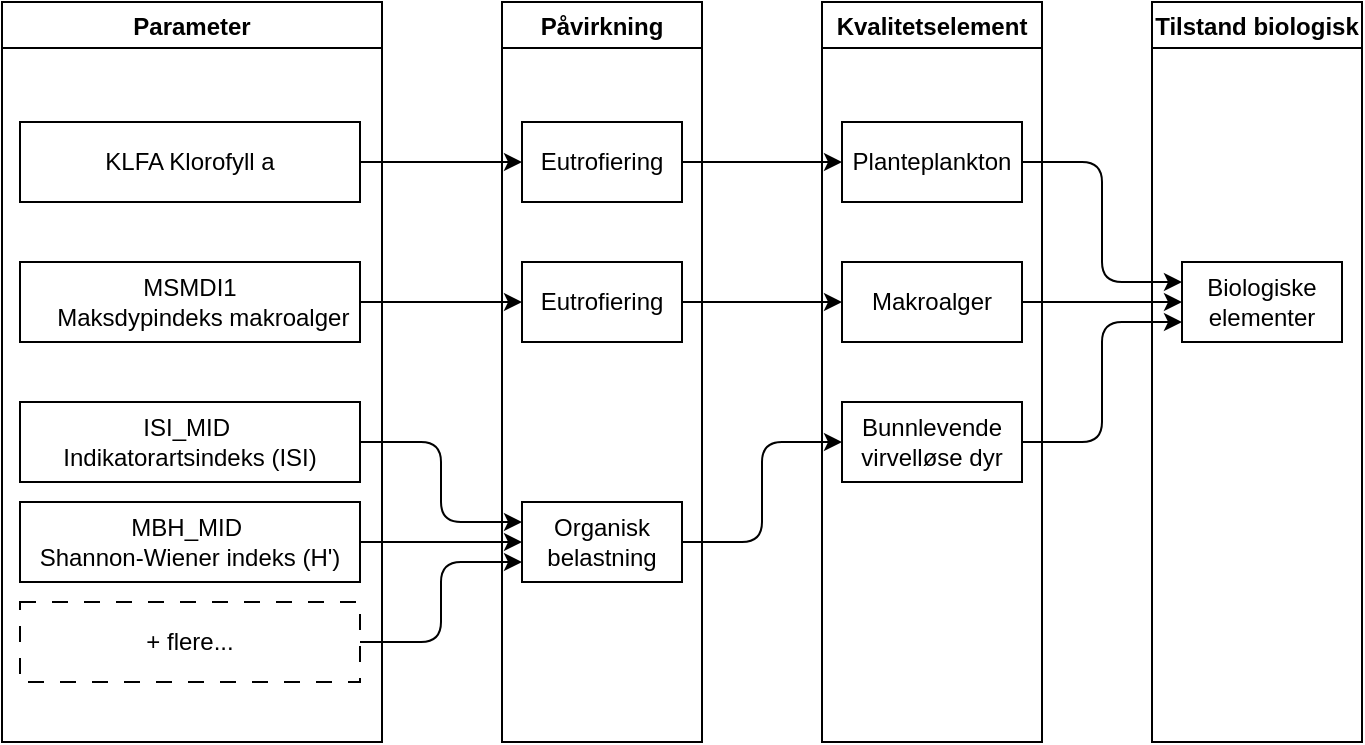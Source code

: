 <mxfile version="28.2.5">
  <diagram name="Page-1" id="hKgmJlj2i8ptv6tC-m2v">
    <mxGraphModel dx="1188" dy="743" grid="1" gridSize="10" guides="1" tooltips="1" connect="1" arrows="1" fold="1" page="1" pageScale="1" pageWidth="827" pageHeight="1169" math="0" shadow="0">
      <root>
        <mxCell id="0" />
        <mxCell id="1" parent="0" />
        <mxCell id="rtQf0lQpv6UuY1po2udC-3" value="Planteplankton" style="whiteSpace=wrap;html=1;" parent="1" vertex="1">
          <mxGeometry x="440" y="90" width="90" height="40" as="geometry" />
        </mxCell>
        <mxCell id="rtQf0lQpv6UuY1po2udC-4" value="" style="edgeStyle=elbowEdgeStyle;elbow=horizontal;html=1;rounded=1;curved=0;sourcePerimeterSpacing=0;targetPerimeterSpacing=0;startSize=6;endSize=6;entryX=0;entryY=0.25;entryDx=0;entryDy=0;" parent="1" source="rtQf0lQpv6UuY1po2udC-3" target="rtQf0lQpv6UuY1po2udC-2" edge="1">
          <mxGeometry relative="1" as="geometry" />
        </mxCell>
        <mxCell id="rtQf0lQpv6UuY1po2udC-2" value="Biologiske elementer" style="whiteSpace=wrap;html=1;" parent="1" vertex="1">
          <mxGeometry x="610" y="160" width="80" height="40" as="geometry" />
        </mxCell>
        <mxCell id="rtQf0lQpv6UuY1po2udC-8" value="Makroalger" style="whiteSpace=wrap;html=1;" parent="1" vertex="1">
          <mxGeometry x="440" y="160" width="90" height="40" as="geometry" />
        </mxCell>
        <mxCell id="rtQf0lQpv6UuY1po2udC-9" value="" style="edgeStyle=elbowEdgeStyle;elbow=horizontal;html=1;rounded=1;curved=0;sourcePerimeterSpacing=0;targetPerimeterSpacing=0;startSize=6;endSize=6;entryX=0;entryY=0.5;entryDx=0;entryDy=0;" parent="1" source="rtQf0lQpv6UuY1po2udC-8" target="rtQf0lQpv6UuY1po2udC-2" edge="1">
          <mxGeometry relative="1" as="geometry">
            <mxPoint x="640" y="250" as="targetPoint" />
          </mxGeometry>
        </mxCell>
        <mxCell id="rtQf0lQpv6UuY1po2udC-11" value="Bunnlevende virvelløse dyr" style="whiteSpace=wrap;html=1;" parent="1" vertex="1">
          <mxGeometry x="440" y="230" width="90" height="40" as="geometry" />
        </mxCell>
        <mxCell id="rtQf0lQpv6UuY1po2udC-12" value="" style="edgeStyle=elbowEdgeStyle;elbow=horizontal;html=1;rounded=1;curved=0;sourcePerimeterSpacing=0;targetPerimeterSpacing=0;startSize=6;endSize=6;entryX=0;entryY=0.75;entryDx=0;entryDy=0;" parent="1" source="rtQf0lQpv6UuY1po2udC-11" target="rtQf0lQpv6UuY1po2udC-2" edge="1">
          <mxGeometry relative="1" as="geometry">
            <mxPoint x="640" y="250" as="targetPoint" />
          </mxGeometry>
        </mxCell>
        <mxCell id="y_GRqJ1ZzVfy5zHWJSPP-1" value="Organisk belastning" style="whiteSpace=wrap;html=1;" vertex="1" parent="1">
          <mxGeometry x="280" y="280" width="80" height="40" as="geometry" />
        </mxCell>
        <mxCell id="y_GRqJ1ZzVfy5zHWJSPP-2" value="" style="edgeStyle=elbowEdgeStyle;elbow=horizontal;html=1;rounded=1;curved=0;sourcePerimeterSpacing=0;targetPerimeterSpacing=0;startSize=6;endSize=6;entryX=0;entryY=0.5;entryDx=0;entryDy=0;" edge="1" parent="1" source="y_GRqJ1ZzVfy5zHWJSPP-1" target="rtQf0lQpv6UuY1po2udC-11">
          <mxGeometry relative="1" as="geometry">
            <mxPoint x="390" y="240" as="targetPoint" />
          </mxGeometry>
        </mxCell>
        <mxCell id="y_GRqJ1ZzVfy5zHWJSPP-3" value="&lt;div&gt;ISI_MID&amp;nbsp;&lt;/div&gt;&lt;div&gt;Indikatorartsindeks (ISI)&lt;/div&gt;" style="whiteSpace=wrap;html=1;" vertex="1" parent="1">
          <mxGeometry x="29" y="230" width="170" height="40" as="geometry" />
        </mxCell>
        <mxCell id="y_GRqJ1ZzVfy5zHWJSPP-4" value="" style="edgeStyle=elbowEdgeStyle;elbow=horizontal;html=1;rounded=1;curved=0;sourcePerimeterSpacing=0;targetPerimeterSpacing=0;startSize=6;endSize=6;entryX=0;entryY=0.25;entryDx=0;entryDy=0;" edge="1" parent="1" source="y_GRqJ1ZzVfy5zHWJSPP-3" target="y_GRqJ1ZzVfy5zHWJSPP-1">
          <mxGeometry relative="1" as="geometry">
            <mxPoint x="240" y="310" as="targetPoint" />
          </mxGeometry>
        </mxCell>
        <mxCell id="y_GRqJ1ZzVfy5zHWJSPP-6" value="Eutrofiering" style="whiteSpace=wrap;html=1;" vertex="1" parent="1">
          <mxGeometry x="280" y="160" width="80" height="40" as="geometry" />
        </mxCell>
        <mxCell id="y_GRqJ1ZzVfy5zHWJSPP-7" value="" style="edgeStyle=elbowEdgeStyle;elbow=horizontal;html=1;rounded=1;curved=0;sourcePerimeterSpacing=0;targetPerimeterSpacing=0;startSize=6;endSize=6;entryX=0;entryY=0.5;entryDx=0;entryDy=0;" edge="1" parent="1" source="y_GRqJ1ZzVfy5zHWJSPP-6" target="rtQf0lQpv6UuY1po2udC-8">
          <mxGeometry relative="1" as="geometry">
            <mxPoint x="400" y="130" as="targetPoint" />
          </mxGeometry>
        </mxCell>
        <mxCell id="y_GRqJ1ZzVfy5zHWJSPP-8" value="&lt;div&gt;MSMDI1&lt;/div&gt;&lt;div&gt;&amp;nbsp; &amp;nbsp; Maksdypindeks makroalger&lt;/div&gt;" style="whiteSpace=wrap;html=1;" vertex="1" parent="1">
          <mxGeometry x="29" y="160" width="170" height="40" as="geometry" />
        </mxCell>
        <mxCell id="y_GRqJ1ZzVfy5zHWJSPP-9" value="" style="edgeStyle=elbowEdgeStyle;elbow=horizontal;html=1;rounded=1;curved=0;sourcePerimeterSpacing=0;targetPerimeterSpacing=0;startSize=6;endSize=6;entryX=0;entryY=0.5;entryDx=0;entryDy=0;" edge="1" parent="1" source="y_GRqJ1ZzVfy5zHWJSPP-8" target="y_GRqJ1ZzVfy5zHWJSPP-6">
          <mxGeometry relative="1" as="geometry">
            <mxPoint x="240" y="240" as="targetPoint" />
          </mxGeometry>
        </mxCell>
        <mxCell id="y_GRqJ1ZzVfy5zHWJSPP-10" value="Eutrofiering" style="whiteSpace=wrap;html=1;" vertex="1" parent="1">
          <mxGeometry x="280" y="90" width="80" height="40" as="geometry" />
        </mxCell>
        <mxCell id="y_GRqJ1ZzVfy5zHWJSPP-11" value="" style="edgeStyle=elbowEdgeStyle;elbow=horizontal;html=1;rounded=1;curved=0;sourcePerimeterSpacing=0;targetPerimeterSpacing=0;startSize=6;endSize=6;entryX=0;entryY=0.5;entryDx=0;entryDy=0;" edge="1" parent="1" source="y_GRqJ1ZzVfy5zHWJSPP-10" target="rtQf0lQpv6UuY1po2udC-3">
          <mxGeometry relative="1" as="geometry">
            <mxPoint x="430" y="50" as="targetPoint" />
          </mxGeometry>
        </mxCell>
        <mxCell id="y_GRqJ1ZzVfy5zHWJSPP-12" value="KLFA Klorofyll a" style="whiteSpace=wrap;html=1;" vertex="1" parent="1">
          <mxGeometry x="29" y="90" width="170" height="40" as="geometry" />
        </mxCell>
        <mxCell id="y_GRqJ1ZzVfy5zHWJSPP-13" value="" style="edgeStyle=elbowEdgeStyle;elbow=horizontal;html=1;rounded=1;curved=0;sourcePerimeterSpacing=0;targetPerimeterSpacing=0;startSize=6;endSize=6;entryX=0;entryY=0.5;entryDx=0;entryDy=0;" edge="1" parent="1" source="y_GRqJ1ZzVfy5zHWJSPP-12" target="y_GRqJ1ZzVfy5zHWJSPP-10">
          <mxGeometry relative="1" as="geometry">
            <mxPoint x="240" y="170" as="targetPoint" />
          </mxGeometry>
        </mxCell>
        <mxCell id="y_GRqJ1ZzVfy5zHWJSPP-15" value="&lt;div&gt;MBH_MID&amp;nbsp;&lt;/div&gt;&lt;div&gt;Shannon-Wiener indeks (H&#39;)&lt;/div&gt;" style="whiteSpace=wrap;html=1;" vertex="1" parent="1">
          <mxGeometry x="29" y="280" width="170" height="40" as="geometry" />
        </mxCell>
        <mxCell id="y_GRqJ1ZzVfy5zHWJSPP-16" value="" style="edgeStyle=elbowEdgeStyle;elbow=horizontal;html=1;rounded=1;curved=0;sourcePerimeterSpacing=0;targetPerimeterSpacing=0;startSize=6;endSize=6;entryX=0;entryY=0.5;entryDx=0;entryDy=0;" edge="1" parent="1" source="y_GRqJ1ZzVfy5zHWJSPP-15" target="y_GRqJ1ZzVfy5zHWJSPP-1">
          <mxGeometry relative="1" as="geometry">
            <mxPoint x="320" y="300" as="targetPoint" />
          </mxGeometry>
        </mxCell>
        <mxCell id="y_GRqJ1ZzVfy5zHWJSPP-17" value="+ flere..." style="whiteSpace=wrap;html=1;dashed=1;dashPattern=8 8;" vertex="1" parent="1">
          <mxGeometry x="29" y="330" width="170" height="40" as="geometry" />
        </mxCell>
        <mxCell id="y_GRqJ1ZzVfy5zHWJSPP-18" value="" style="edgeStyle=elbowEdgeStyle;elbow=horizontal;html=1;rounded=1;curved=0;sourcePerimeterSpacing=0;targetPerimeterSpacing=0;startSize=6;endSize=6;entryX=0;entryY=0.75;entryDx=0;entryDy=0;" edge="1" parent="1" source="y_GRqJ1ZzVfy5zHWJSPP-17" target="y_GRqJ1ZzVfy5zHWJSPP-1">
          <mxGeometry relative="1" as="geometry">
            <mxPoint x="320" y="350" as="targetPoint" />
          </mxGeometry>
        </mxCell>
        <mxCell id="y_GRqJ1ZzVfy5zHWJSPP-19" value="Parameter" style="swimlane;" vertex="1" parent="1">
          <mxGeometry x="20" y="30" width="190" height="370" as="geometry" />
        </mxCell>
        <mxCell id="y_GRqJ1ZzVfy5zHWJSPP-20" value="Påvirkning" style="swimlane;" vertex="1" parent="1">
          <mxGeometry x="270" y="30" width="100" height="370" as="geometry" />
        </mxCell>
        <mxCell id="y_GRqJ1ZzVfy5zHWJSPP-21" value="Kvalitetselement" style="swimlane;" vertex="1" parent="1">
          <mxGeometry x="430" y="30" width="110" height="370" as="geometry" />
        </mxCell>
        <mxCell id="y_GRqJ1ZzVfy5zHWJSPP-22" value="Tilstand biologisk" style="swimlane;" vertex="1" parent="1">
          <mxGeometry x="595" y="30" width="105" height="370" as="geometry" />
        </mxCell>
      </root>
    </mxGraphModel>
  </diagram>
</mxfile>
